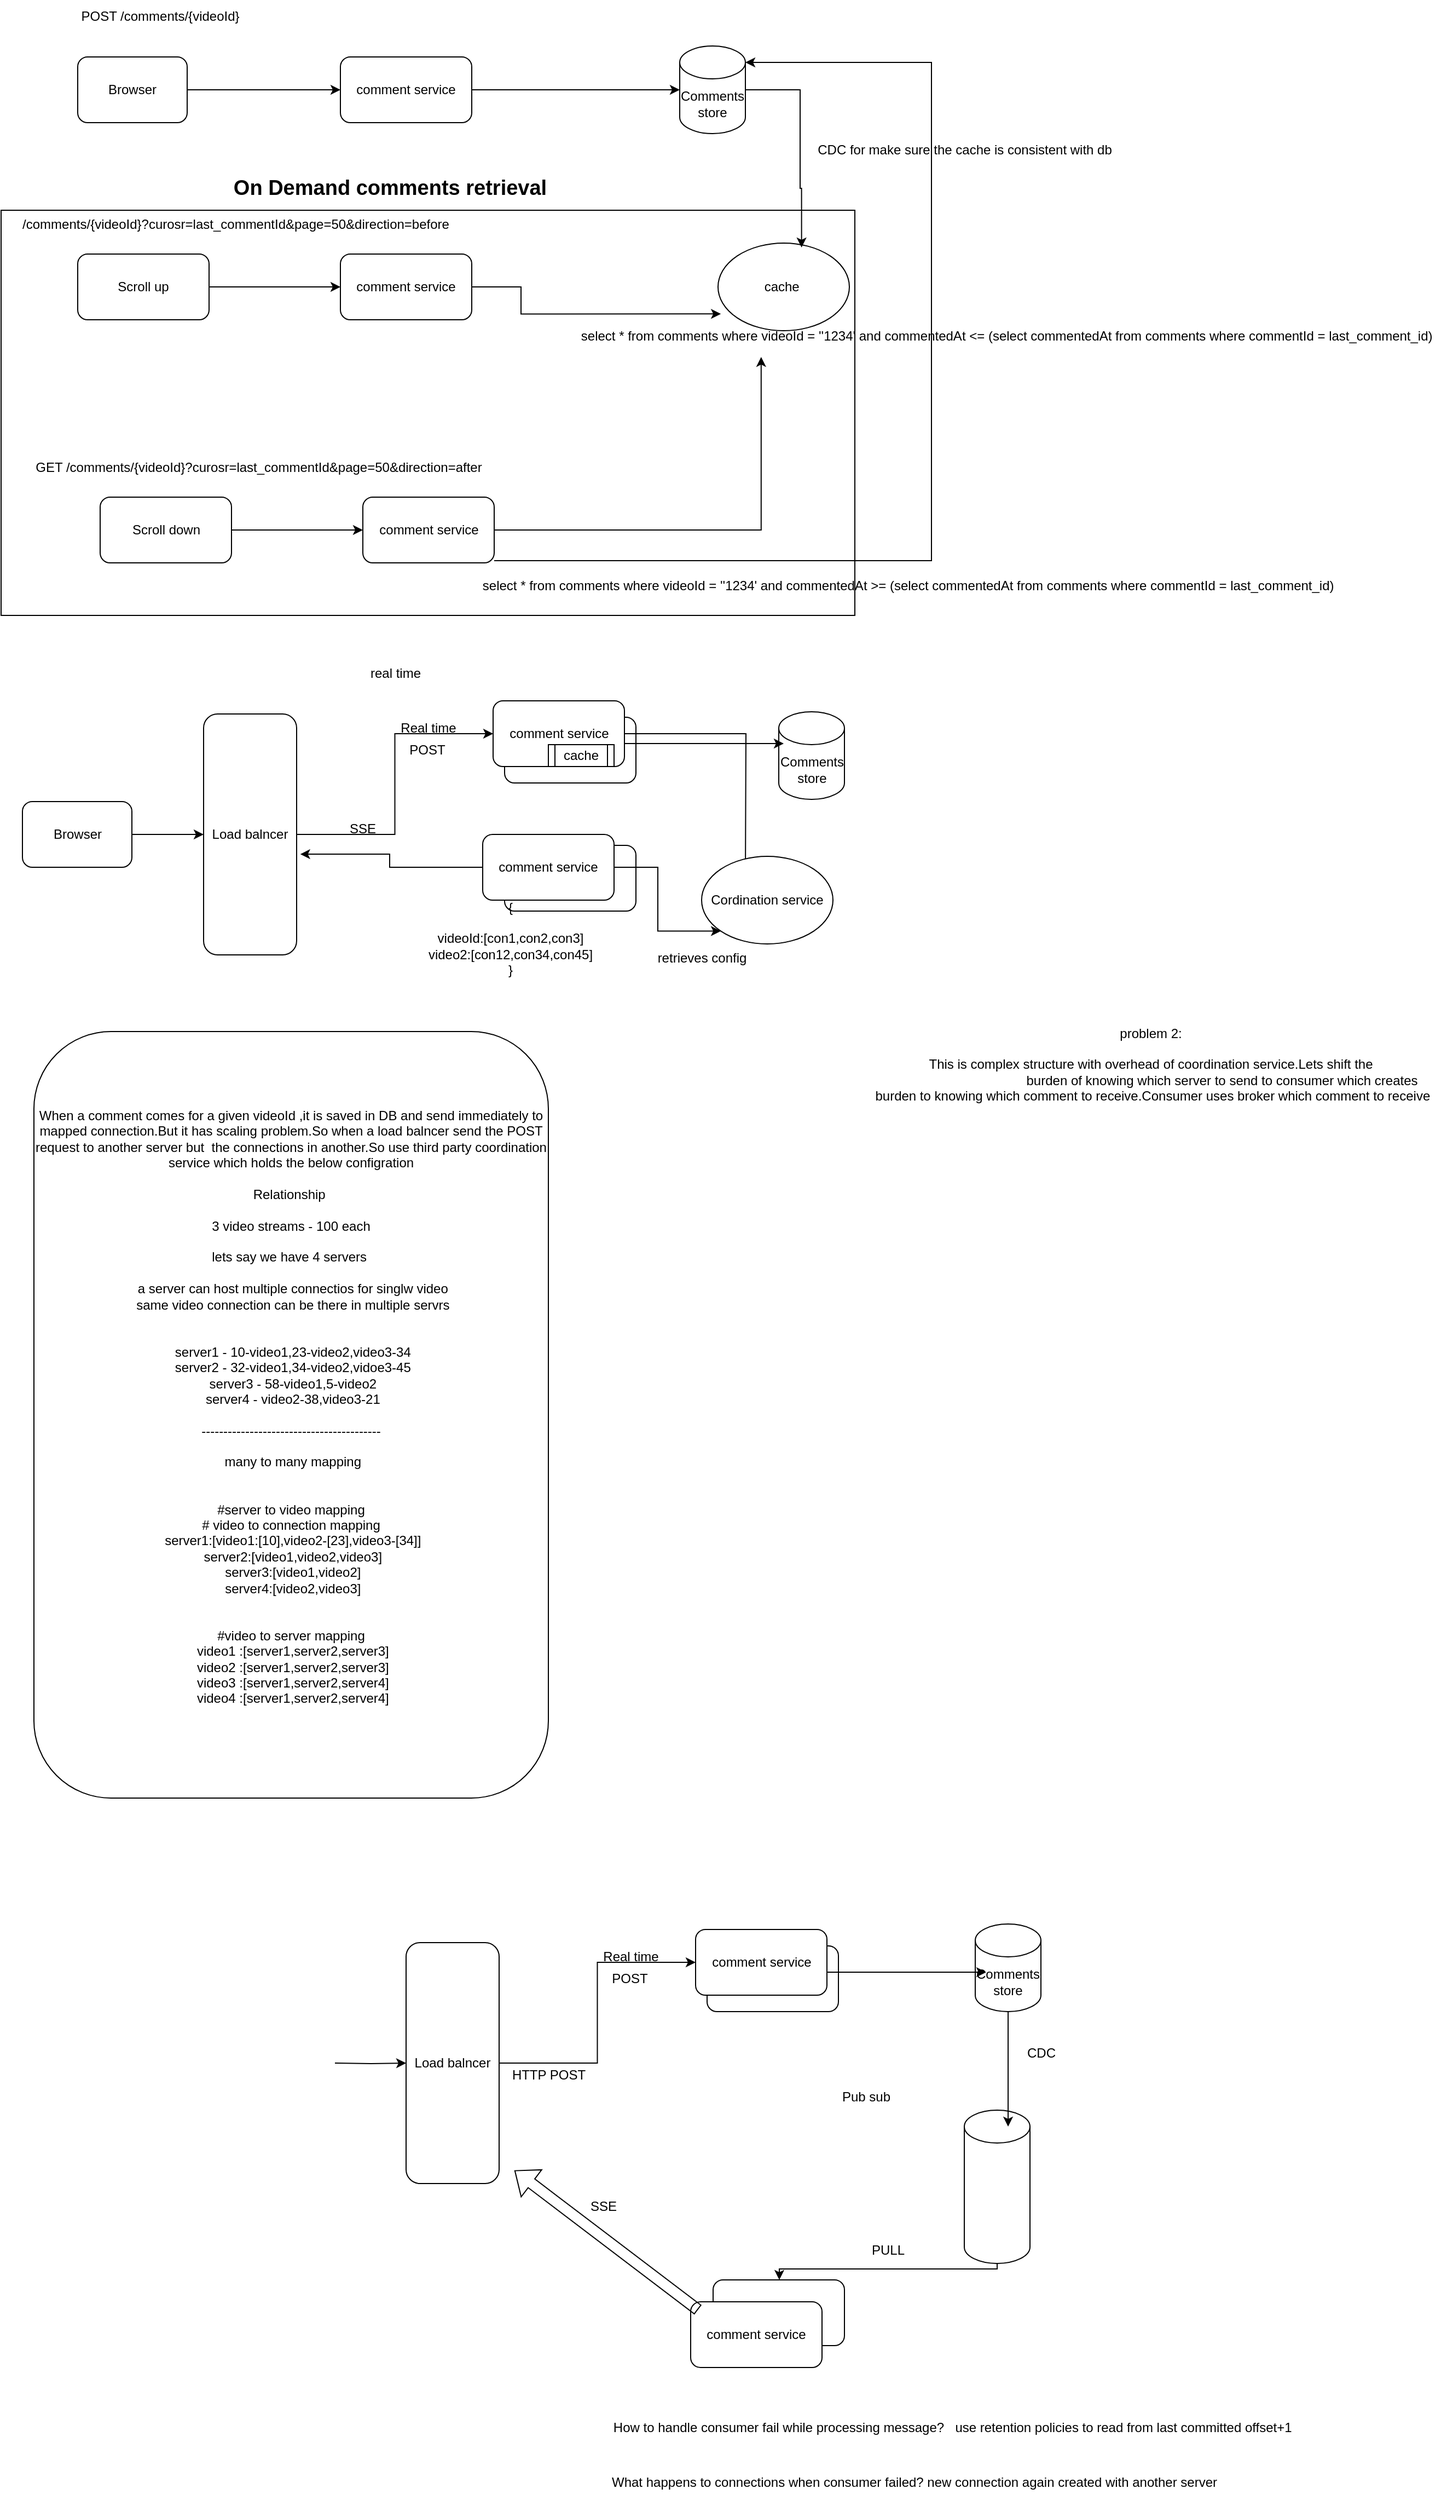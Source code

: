 <mxfile version="26.0.7">
  <diagram name="Page-1" id="bYMIOckP1fIGg-prLNnB">
    <mxGraphModel dx="794" dy="412" grid="1" gridSize="10" guides="1" tooltips="1" connect="1" arrows="1" fold="1" page="1" pageScale="1" pageWidth="3300" pageHeight="7300" math="0" shadow="0">
      <root>
        <mxCell id="0" />
        <mxCell id="1" parent="0" />
        <mxCell id="n_TKUcaKmwKP8UpNIGOf-70" value="" style="rounded=1;whiteSpace=wrap;html=1;" vertex="1" parent="1">
          <mxGeometry x="520" y="743" width="120" height="60" as="geometry" />
        </mxCell>
        <mxCell id="n_TKUcaKmwKP8UpNIGOf-67" value="" style="rounded=1;whiteSpace=wrap;html=1;" vertex="1" parent="1">
          <mxGeometry x="520" y="860" width="120" height="60" as="geometry" />
        </mxCell>
        <mxCell id="n_TKUcaKmwKP8UpNIGOf-31" value="" style="rounded=0;whiteSpace=wrap;html=1;" vertex="1" parent="1">
          <mxGeometry x="60" y="280" width="780" height="370" as="geometry" />
        </mxCell>
        <mxCell id="n_TKUcaKmwKP8UpNIGOf-7" style="edgeStyle=orthogonalEdgeStyle;rounded=0;orthogonalLoop=1;jettySize=auto;html=1;entryX=0;entryY=0.5;entryDx=0;entryDy=0;" edge="1" parent="1" source="n_TKUcaKmwKP8UpNIGOf-2" target="n_TKUcaKmwKP8UpNIGOf-3">
          <mxGeometry relative="1" as="geometry" />
        </mxCell>
        <mxCell id="n_TKUcaKmwKP8UpNIGOf-2" value="Browser" style="rounded=1;whiteSpace=wrap;html=1;" vertex="1" parent="1">
          <mxGeometry x="130" y="140" width="100" height="60" as="geometry" />
        </mxCell>
        <mxCell id="n_TKUcaKmwKP8UpNIGOf-3" value="comment service" style="rounded=1;whiteSpace=wrap;html=1;" vertex="1" parent="1">
          <mxGeometry x="370" y="140" width="120" height="60" as="geometry" />
        </mxCell>
        <mxCell id="n_TKUcaKmwKP8UpNIGOf-6" value="Comments store" style="shape=cylinder3;whiteSpace=wrap;html=1;boundedLbl=1;backgroundOutline=1;size=15;" vertex="1" parent="1">
          <mxGeometry x="680" y="130" width="60" height="80" as="geometry" />
        </mxCell>
        <mxCell id="n_TKUcaKmwKP8UpNIGOf-8" style="edgeStyle=orthogonalEdgeStyle;rounded=0;orthogonalLoop=1;jettySize=auto;html=1;entryX=0;entryY=0.5;entryDx=0;entryDy=0;entryPerimeter=0;" edge="1" parent="1" source="n_TKUcaKmwKP8UpNIGOf-3" target="n_TKUcaKmwKP8UpNIGOf-6">
          <mxGeometry relative="1" as="geometry" />
        </mxCell>
        <mxCell id="n_TKUcaKmwKP8UpNIGOf-13" style="edgeStyle=orthogonalEdgeStyle;rounded=0;orthogonalLoop=1;jettySize=auto;html=1;entryX=0;entryY=0.5;entryDx=0;entryDy=0;" edge="1" parent="1" source="n_TKUcaKmwKP8UpNIGOf-10" target="n_TKUcaKmwKP8UpNIGOf-12">
          <mxGeometry relative="1" as="geometry" />
        </mxCell>
        <mxCell id="n_TKUcaKmwKP8UpNIGOf-10" value="Scroll up" style="rounded=1;whiteSpace=wrap;html=1;" vertex="1" parent="1">
          <mxGeometry x="130" y="320" width="120" height="60" as="geometry" />
        </mxCell>
        <mxCell id="n_TKUcaKmwKP8UpNIGOf-11" value="POST /comments/{videoId}" style="text;html=1;align=center;verticalAlign=middle;resizable=0;points=[];autosize=1;strokeColor=none;fillColor=none;" vertex="1" parent="1">
          <mxGeometry x="120" y="88" width="170" height="30" as="geometry" />
        </mxCell>
        <mxCell id="n_TKUcaKmwKP8UpNIGOf-12" value="comment service" style="rounded=1;whiteSpace=wrap;html=1;" vertex="1" parent="1">
          <mxGeometry x="370" y="320" width="120" height="60" as="geometry" />
        </mxCell>
        <mxCell id="n_TKUcaKmwKP8UpNIGOf-17" value="/comments/{videoId}?curosr=last_commentId&amp;amp;page=50&amp;amp;direction=before" style="text;html=1;align=center;verticalAlign=middle;resizable=0;points=[];autosize=1;strokeColor=none;fillColor=none;" vertex="1" parent="1">
          <mxGeometry x="69" y="278" width="410" height="30" as="geometry" />
        </mxCell>
        <mxCell id="n_TKUcaKmwKP8UpNIGOf-24" style="edgeStyle=orthogonalEdgeStyle;rounded=0;orthogonalLoop=1;jettySize=auto;html=1;entryX=0;entryY=0.5;entryDx=0;entryDy=0;" edge="1" parent="1" source="n_TKUcaKmwKP8UpNIGOf-25" target="n_TKUcaKmwKP8UpNIGOf-27">
          <mxGeometry relative="1" as="geometry" />
        </mxCell>
        <mxCell id="n_TKUcaKmwKP8UpNIGOf-25" value="Scroll down" style="rounded=1;whiteSpace=wrap;html=1;" vertex="1" parent="1">
          <mxGeometry x="150.5" y="542" width="120" height="60" as="geometry" />
        </mxCell>
        <mxCell id="n_TKUcaKmwKP8UpNIGOf-26" style="edgeStyle=orthogonalEdgeStyle;rounded=0;orthogonalLoop=1;jettySize=auto;html=1;entryX=0.218;entryY=1.133;entryDx=0;entryDy=0;entryPerimeter=0;" edge="1" parent="1" source="n_TKUcaKmwKP8UpNIGOf-27" target="n_TKUcaKmwKP8UpNIGOf-33">
          <mxGeometry relative="1" as="geometry">
            <mxPoint x="710.5" y="572" as="targetPoint" />
          </mxGeometry>
        </mxCell>
        <mxCell id="n_TKUcaKmwKP8UpNIGOf-27" value="comment service" style="rounded=1;whiteSpace=wrap;html=1;" vertex="1" parent="1">
          <mxGeometry x="390.5" y="542" width="120" height="60" as="geometry" />
        </mxCell>
        <mxCell id="n_TKUcaKmwKP8UpNIGOf-29" value="GET /comments/{videoId}?curosr=last_commentId&amp;amp;page=50&amp;amp;direction=after" style="text;html=1;align=center;verticalAlign=middle;resizable=0;points=[];autosize=1;strokeColor=none;fillColor=none;" vertex="1" parent="1">
          <mxGeometry x="79.5" y="500" width="430" height="30" as="geometry" />
        </mxCell>
        <mxCell id="n_TKUcaKmwKP8UpNIGOf-32" value="&lt;b&gt;&lt;font style=&quot;font-size: 19px;&quot;&gt;On Demand comments retrieval&lt;/font&gt;&lt;/b&gt;" style="text;html=1;align=center;verticalAlign=middle;resizable=0;points=[];autosize=1;strokeColor=none;fillColor=none;" vertex="1" parent="1">
          <mxGeometry x="260" y="240" width="310" height="40" as="geometry" />
        </mxCell>
        <mxCell id="n_TKUcaKmwKP8UpNIGOf-33" value="select * from comments where videoId = &#39;&#39;1234&#39; and commentedAt &amp;lt;= (select commentedAt from comments where commentId = last_comment_id)&amp;nbsp;" style="text;html=1;align=center;verticalAlign=middle;resizable=0;points=[];autosize=1;strokeColor=none;fillColor=none;" vertex="1" parent="1">
          <mxGeometry x="580" y="380" width="800" height="30" as="geometry" />
        </mxCell>
        <mxCell id="n_TKUcaKmwKP8UpNIGOf-34" value="select * from comments where videoId = &#39;&#39;1234&#39; and commentedAt &amp;gt;= (select commentedAt from comments where commentId = last_comment_id)&amp;nbsp;" style="text;html=1;align=center;verticalAlign=middle;resizable=0;points=[];autosize=1;strokeColor=none;fillColor=none;" vertex="1" parent="1">
          <mxGeometry x="490" y="608" width="800" height="30" as="geometry" />
        </mxCell>
        <mxCell id="n_TKUcaKmwKP8UpNIGOf-61" style="edgeStyle=orthogonalEdgeStyle;rounded=0;orthogonalLoop=1;jettySize=auto;html=1;entryX=0;entryY=0.5;entryDx=0;entryDy=0;" edge="1" parent="1" source="n_TKUcaKmwKP8UpNIGOf-65" target="n_TKUcaKmwKP8UpNIGOf-60">
          <mxGeometry relative="1" as="geometry" />
        </mxCell>
        <mxCell id="n_TKUcaKmwKP8UpNIGOf-43" value="Browser" style="rounded=1;whiteSpace=wrap;html=1;" vertex="1" parent="1">
          <mxGeometry x="79.5" y="820" width="100" height="60" as="geometry" />
        </mxCell>
        <mxCell id="n_TKUcaKmwKP8UpNIGOf-75" style="edgeStyle=orthogonalEdgeStyle;rounded=0;orthogonalLoop=1;jettySize=auto;html=1;entryX=0;entryY=1;entryDx=0;entryDy=0;" edge="1" parent="1" source="n_TKUcaKmwKP8UpNIGOf-44" target="n_TKUcaKmwKP8UpNIGOf-73">
          <mxGeometry relative="1" as="geometry" />
        </mxCell>
        <mxCell id="n_TKUcaKmwKP8UpNIGOf-44" value="comment service" style="rounded=1;whiteSpace=wrap;html=1;" vertex="1" parent="1">
          <mxGeometry x="500" y="850" width="120" height="60" as="geometry" />
        </mxCell>
        <mxCell id="n_TKUcaKmwKP8UpNIGOf-45" value="Comments store" style="shape=cylinder3;whiteSpace=wrap;html=1;boundedLbl=1;backgroundOutline=1;size=15;" vertex="1" parent="1">
          <mxGeometry x="770.5" y="738" width="60" height="80" as="geometry" />
        </mxCell>
        <mxCell id="n_TKUcaKmwKP8UpNIGOf-46" style="edgeStyle=orthogonalEdgeStyle;rounded=0;orthogonalLoop=1;jettySize=auto;html=1;entryX=0;entryY=0.5;entryDx=0;entryDy=0;entryPerimeter=0;" edge="1" parent="1">
          <mxGeometry relative="1" as="geometry">
            <mxPoint x="585" y="767" as="sourcePoint" />
            <mxPoint x="775" y="767" as="targetPoint" />
          </mxGeometry>
        </mxCell>
        <mxCell id="n_TKUcaKmwKP8UpNIGOf-47" value="Real time" style="text;html=1;align=center;verticalAlign=middle;resizable=0;points=[];autosize=1;strokeColor=none;fillColor=none;" vertex="1" parent="1">
          <mxGeometry x="415" y="738" width="70" height="30" as="geometry" />
        </mxCell>
        <mxCell id="n_TKUcaKmwKP8UpNIGOf-48" value="SSE" style="text;html=1;align=center;verticalAlign=middle;resizable=0;points=[];autosize=1;strokeColor=none;fillColor=none;" vertex="1" parent="1">
          <mxGeometry x="365" y="830" width="50" height="30" as="geometry" />
        </mxCell>
        <mxCell id="n_TKUcaKmwKP8UpNIGOf-58" value="{&lt;div&gt;&lt;br&gt;&lt;/div&gt;&lt;div&gt;videoId:[con1,con2,con3]&lt;/div&gt;&lt;div&gt;video2:[con12,con34,con45]&lt;/div&gt;&lt;div&gt;}&lt;/div&gt;" style="text;html=1;align=center;verticalAlign=middle;resizable=0;points=[];autosize=1;strokeColor=none;fillColor=none;" vertex="1" parent="1">
          <mxGeometry x="440" y="900" width="170" height="90" as="geometry" />
        </mxCell>
        <mxCell id="n_TKUcaKmwKP8UpNIGOf-71" style="edgeStyle=orthogonalEdgeStyle;rounded=0;orthogonalLoop=1;jettySize=auto;html=1;" edge="1" parent="1" source="n_TKUcaKmwKP8UpNIGOf-60">
          <mxGeometry relative="1" as="geometry">
            <mxPoint x="740" y="890" as="targetPoint" />
          </mxGeometry>
        </mxCell>
        <mxCell id="n_TKUcaKmwKP8UpNIGOf-60" value="comment service" style="rounded=1;whiteSpace=wrap;html=1;" vertex="1" parent="1">
          <mxGeometry x="509.5" y="728" width="120" height="60" as="geometry" />
        </mxCell>
        <mxCell id="n_TKUcaKmwKP8UpNIGOf-62" value="POST" style="text;html=1;align=center;verticalAlign=middle;resizable=0;points=[];autosize=1;strokeColor=none;fillColor=none;" vertex="1" parent="1">
          <mxGeometry x="419" y="758" width="60" height="30" as="geometry" />
        </mxCell>
        <mxCell id="n_TKUcaKmwKP8UpNIGOf-64" value="&lt;div&gt;When a comment comes for a given videoId ,it is saved in DB and send immediately to mapped connection.But it has scaling problem.So when a load balncer send the POST request to another server but&amp;nbsp; the connections in another.So use third party coordination service which holds the below configration&lt;/div&gt;&lt;div&gt;&lt;br&gt;&lt;/div&gt;&lt;div&gt;Relationship&amp;nbsp;&lt;/div&gt;&lt;div&gt;&lt;br&gt;&lt;/div&gt;&lt;div&gt;3 video streams - 100 each&lt;/div&gt;&lt;div&gt;&lt;br&gt;&lt;/div&gt;&lt;div&gt;lets say we have 4 servers&amp;nbsp;&lt;/div&gt;&lt;div&gt;&amp;nbsp;&lt;/div&gt;&lt;div&gt;&amp;nbsp;a server can host multiple connectios for singlw video&lt;/div&gt;&lt;div&gt;&amp;nbsp;same video connection can be there in multiple servrs&lt;/div&gt;&lt;div&gt;&lt;br&gt;&lt;/div&gt;&lt;div&gt;&lt;br&gt;&lt;/div&gt;&lt;div&gt;&amp;nbsp;server1 - 10-video1,23-video2,video3-34&lt;/div&gt;&lt;div&gt;&amp;nbsp;server2 - 32-video1,34-video2,vidoe3-45&lt;/div&gt;&lt;div&gt;&amp;nbsp;server3 - 58-video1,5-video2&lt;/div&gt;&lt;div&gt;&amp;nbsp;server4 - video2-38,video3-21&lt;/div&gt;&lt;div&gt;&lt;br&gt;&lt;/div&gt;&lt;div&gt;-----------------------------------------&lt;/div&gt;&lt;div&gt;&lt;br&gt;&lt;/div&gt;&lt;div&gt;&amp;nbsp;many to many mapping&lt;/div&gt;&lt;div&gt;&lt;br&gt;&lt;/div&gt;&lt;div&gt;&amp;nbsp;&lt;/div&gt;&lt;div&gt;#server to video mapping&lt;/div&gt;&lt;div&gt;# video to connection mapping&lt;/div&gt;&lt;div&gt;&amp;nbsp;server1:[video1:[10],video2-[23],video3-[34]]&lt;/div&gt;&lt;div&gt;&amp;nbsp;server2:[video1,video2,video3]&lt;/div&gt;&lt;div&gt;&amp;nbsp;server3:[video1,video2]&lt;/div&gt;&lt;div&gt;&amp;nbsp;server4:[video2,video3]&lt;/div&gt;&lt;div&gt;&lt;br&gt;&lt;/div&gt;&lt;div&gt;&amp;nbsp;&lt;/div&gt;&lt;div&gt;#video to server mapping&lt;/div&gt;&lt;div&gt;&amp;nbsp;video1 :[server1,server2,server3]&lt;/div&gt;&lt;div&gt;&amp;nbsp;video2 :[server1,server2,server3]&lt;/div&gt;&lt;div&gt;&amp;nbsp;video3 :[server1,server2,server4]&lt;/div&gt;&lt;div&gt;&amp;nbsp;video4 :[server1,server2,server4]&lt;/div&gt;&lt;div&gt;&lt;br&gt;&lt;/div&gt;" style="rounded=1;whiteSpace=wrap;html=1;" vertex="1" parent="1">
          <mxGeometry x="90" y="1030" width="470" height="700" as="geometry" />
        </mxCell>
        <mxCell id="n_TKUcaKmwKP8UpNIGOf-66" value="" style="edgeStyle=orthogonalEdgeStyle;rounded=0;orthogonalLoop=1;jettySize=auto;html=1;entryX=0;entryY=0.5;entryDx=0;entryDy=0;" edge="1" parent="1" source="n_TKUcaKmwKP8UpNIGOf-43" target="n_TKUcaKmwKP8UpNIGOf-65">
          <mxGeometry relative="1" as="geometry">
            <mxPoint x="220" y="870" as="sourcePoint" />
            <mxPoint x="460" y="798" as="targetPoint" />
          </mxGeometry>
        </mxCell>
        <mxCell id="n_TKUcaKmwKP8UpNIGOf-65" value="Load balncer" style="rounded=1;whiteSpace=wrap;html=1;" vertex="1" parent="1">
          <mxGeometry x="245" y="740" width="85" height="220" as="geometry" />
        </mxCell>
        <mxCell id="n_TKUcaKmwKP8UpNIGOf-69" style="edgeStyle=orthogonalEdgeStyle;rounded=0;orthogonalLoop=1;jettySize=auto;html=1;entryX=1.039;entryY=0.582;entryDx=0;entryDy=0;entryPerimeter=0;" edge="1" parent="1" source="n_TKUcaKmwKP8UpNIGOf-44" target="n_TKUcaKmwKP8UpNIGOf-65">
          <mxGeometry relative="1" as="geometry" />
        </mxCell>
        <mxCell id="n_TKUcaKmwKP8UpNIGOf-73" value="Cordination service" style="ellipse;whiteSpace=wrap;html=1;" vertex="1" parent="1">
          <mxGeometry x="700" y="870" width="120" height="80" as="geometry" />
        </mxCell>
        <mxCell id="n_TKUcaKmwKP8UpNIGOf-74" value="cache" style="shape=process;whiteSpace=wrap;html=1;backgroundOutline=1;" vertex="1" parent="1">
          <mxGeometry x="560" y="768" width="60" height="20" as="geometry" />
        </mxCell>
        <mxCell id="n_TKUcaKmwKP8UpNIGOf-76" value="retrieves config" style="text;html=1;align=center;verticalAlign=middle;resizable=0;points=[];autosize=1;strokeColor=none;fillColor=none;" vertex="1" parent="1">
          <mxGeometry x="650" y="948" width="100" height="30" as="geometry" />
        </mxCell>
        <mxCell id="n_TKUcaKmwKP8UpNIGOf-77" value="real time" style="text;html=1;align=center;verticalAlign=middle;resizable=0;points=[];autosize=1;strokeColor=none;fillColor=none;" vertex="1" parent="1">
          <mxGeometry x="385" y="688" width="70" height="30" as="geometry" />
        </mxCell>
        <mxCell id="n_TKUcaKmwKP8UpNIGOf-79" value="" style="rounded=1;whiteSpace=wrap;html=1;" vertex="1" parent="1">
          <mxGeometry x="705" y="1865" width="120" height="60" as="geometry" />
        </mxCell>
        <mxCell id="n_TKUcaKmwKP8UpNIGOf-80" value="" style="rounded=1;whiteSpace=wrap;html=1;" vertex="1" parent="1">
          <mxGeometry x="710.5" y="2170" width="120" height="60" as="geometry" />
        </mxCell>
        <mxCell id="n_TKUcaKmwKP8UpNIGOf-81" style="edgeStyle=orthogonalEdgeStyle;rounded=0;orthogonalLoop=1;jettySize=auto;html=1;entryX=0;entryY=0.5;entryDx=0;entryDy=0;" edge="1" parent="1" source="n_TKUcaKmwKP8UpNIGOf-92" target="n_TKUcaKmwKP8UpNIGOf-89">
          <mxGeometry relative="1" as="geometry" />
        </mxCell>
        <mxCell id="n_TKUcaKmwKP8UpNIGOf-83" value="comment service" style="rounded=1;whiteSpace=wrap;html=1;" vertex="1" parent="1">
          <mxGeometry x="690" y="2190" width="120" height="60" as="geometry" />
        </mxCell>
        <mxCell id="n_TKUcaKmwKP8UpNIGOf-84" value="Comments store" style="shape=cylinder3;whiteSpace=wrap;html=1;boundedLbl=1;backgroundOutline=1;size=15;" vertex="1" parent="1">
          <mxGeometry x="950" y="1845" width="60" height="80" as="geometry" />
        </mxCell>
        <mxCell id="n_TKUcaKmwKP8UpNIGOf-85" style="edgeStyle=orthogonalEdgeStyle;rounded=0;orthogonalLoop=1;jettySize=auto;html=1;entryX=0;entryY=0.5;entryDx=0;entryDy=0;entryPerimeter=0;" edge="1" parent="1">
          <mxGeometry relative="1" as="geometry">
            <mxPoint x="770" y="1889" as="sourcePoint" />
            <mxPoint x="960" y="1889" as="targetPoint" />
          </mxGeometry>
        </mxCell>
        <mxCell id="n_TKUcaKmwKP8UpNIGOf-86" value="Real time" style="text;html=1;align=center;verticalAlign=middle;resizable=0;points=[];autosize=1;strokeColor=none;fillColor=none;" vertex="1" parent="1">
          <mxGeometry x="600" y="1860" width="70" height="30" as="geometry" />
        </mxCell>
        <mxCell id="n_TKUcaKmwKP8UpNIGOf-89" value="comment service" style="rounded=1;whiteSpace=wrap;html=1;" vertex="1" parent="1">
          <mxGeometry x="694.5" y="1850" width="120" height="60" as="geometry" />
        </mxCell>
        <mxCell id="n_TKUcaKmwKP8UpNIGOf-90" value="POST" style="text;html=1;align=center;verticalAlign=middle;resizable=0;points=[];autosize=1;strokeColor=none;fillColor=none;" vertex="1" parent="1">
          <mxGeometry x="604" y="1880" width="60" height="30" as="geometry" />
        </mxCell>
        <mxCell id="n_TKUcaKmwKP8UpNIGOf-91" value="" style="edgeStyle=orthogonalEdgeStyle;rounded=0;orthogonalLoop=1;jettySize=auto;html=1;entryX=0;entryY=0.5;entryDx=0;entryDy=0;" edge="1" parent="1" target="n_TKUcaKmwKP8UpNIGOf-92">
          <mxGeometry relative="1" as="geometry">
            <mxPoint x="365" y="1972" as="sourcePoint" />
            <mxPoint x="645" y="1920" as="targetPoint" />
          </mxGeometry>
        </mxCell>
        <mxCell id="n_TKUcaKmwKP8UpNIGOf-92" value="Load balncer" style="rounded=1;whiteSpace=wrap;html=1;" vertex="1" parent="1">
          <mxGeometry x="430" y="1862" width="85" height="220" as="geometry" />
        </mxCell>
        <mxCell id="n_TKUcaKmwKP8UpNIGOf-113" style="edgeStyle=orthogonalEdgeStyle;rounded=0;orthogonalLoop=1;jettySize=auto;html=1;" edge="1" parent="1" source="n_TKUcaKmwKP8UpNIGOf-97" target="n_TKUcaKmwKP8UpNIGOf-80">
          <mxGeometry relative="1" as="geometry">
            <Array as="points">
              <mxPoint x="970" y="2160" />
              <mxPoint x="771" y="2160" />
            </Array>
          </mxGeometry>
        </mxCell>
        <mxCell id="n_TKUcaKmwKP8UpNIGOf-97" value="" style="shape=cylinder3;whiteSpace=wrap;html=1;boundedLbl=1;backgroundOutline=1;size=15;" vertex="1" parent="1">
          <mxGeometry x="940" y="2015" width="60" height="140" as="geometry" />
        </mxCell>
        <mxCell id="n_TKUcaKmwKP8UpNIGOf-99" value="Pub sub" style="text;html=1;align=center;verticalAlign=middle;resizable=0;points=[];autosize=1;strokeColor=none;fillColor=none;" vertex="1" parent="1">
          <mxGeometry x="815" y="1988" width="70" height="30" as="geometry" />
        </mxCell>
        <mxCell id="n_TKUcaKmwKP8UpNIGOf-101" value="use retention policies to read from last committed offset+1" style="text;html=1;align=center;verticalAlign=middle;resizable=0;points=[];autosize=1;strokeColor=none;fillColor=none;" vertex="1" parent="1">
          <mxGeometry x="920" y="2290" width="330" height="30" as="geometry" />
        </mxCell>
        <mxCell id="n_TKUcaKmwKP8UpNIGOf-102" value="&lt;span style=&quot;color: rgba(0, 0, 0, 0); font-family: monospace; font-size: 0px; text-align: start;&quot;&gt;%3CmxGraphModel%3E%3Croot%3E%3CmxCell%20id%3D%220%22%2F%3E%3CmxCell%20id%3D%221%22%20parent%3D%220%22%2F%3E%3CmxCell%20id%3D%222%22%20value%3D%22SSE%22%20style%3D%22text%3Bhtml%3D1%3Balign%3Dcenter%3BverticalAlign%3Dmiddle%3Bresizable%3D0%3Bpoints%3D%5B%5D%3Bautosize%3D1%3BstrokeColor%3Dnone%3BfillColor%3Dnone%3B%22%20vertex%3D%221%22%20parent%3D%221%22%3E%3CmxGeometry%20x%3D%22550%22%20y%3D%221952%22%20width%3D%2250%22%20height%3D%2230%22%20as%3D%22geometry%22%2F%3E%3C%2FmxCell%3E%3C%2Froot%3E%3C%2FmxGraphModel%3E&lt;/span&gt;" style="text;html=1;align=center;verticalAlign=middle;resizable=0;points=[];autosize=1;strokeColor=none;fillColor=none;" vertex="1" parent="1">
          <mxGeometry x="610" y="2188" width="20" height="30" as="geometry" />
        </mxCell>
        <mxCell id="n_TKUcaKmwKP8UpNIGOf-103" value="" style="shape=flexArrow;endArrow=classic;html=1;rounded=0;exitX=0.056;exitY=0.122;exitDx=0;exitDy=0;exitPerimeter=0;" edge="1" parent="1" source="n_TKUcaKmwKP8UpNIGOf-83">
          <mxGeometry width="50" height="50" relative="1" as="geometry">
            <mxPoint x="479" y="2120" as="sourcePoint" />
            <mxPoint x="529" y="2070" as="targetPoint" />
          </mxGeometry>
        </mxCell>
        <mxCell id="n_TKUcaKmwKP8UpNIGOf-104" value="SSE" style="text;html=1;align=center;verticalAlign=middle;resizable=0;points=[];autosize=1;strokeColor=none;fillColor=none;" vertex="1" parent="1">
          <mxGeometry x="585" y="2088" width="50" height="30" as="geometry" />
        </mxCell>
        <mxCell id="n_TKUcaKmwKP8UpNIGOf-105" value="HTTP POST" style="text;html=1;align=center;verticalAlign=middle;resizable=0;points=[];autosize=1;strokeColor=none;fillColor=none;" vertex="1" parent="1">
          <mxGeometry x="515" y="1968" width="90" height="30" as="geometry" />
        </mxCell>
        <mxCell id="n_TKUcaKmwKP8UpNIGOf-106" style="edgeStyle=orthogonalEdgeStyle;rounded=0;orthogonalLoop=1;jettySize=auto;html=1;entryX=0.172;entryY=-0.178;entryDx=0;entryDy=0;entryPerimeter=0;" edge="1" parent="1" source="n_TKUcaKmwKP8UpNIGOf-12" target="n_TKUcaKmwKP8UpNIGOf-33">
          <mxGeometry relative="1" as="geometry" />
        </mxCell>
        <mxCell id="n_TKUcaKmwKP8UpNIGOf-107" value="cache&amp;nbsp;" style="ellipse;whiteSpace=wrap;html=1;" vertex="1" parent="1">
          <mxGeometry x="715" y="310" width="120" height="80" as="geometry" />
        </mxCell>
        <mxCell id="n_TKUcaKmwKP8UpNIGOf-108" style="edgeStyle=orthogonalEdgeStyle;rounded=0;orthogonalLoop=1;jettySize=auto;html=1;entryX=0.636;entryY=0.05;entryDx=0;entryDy=0;entryPerimeter=0;" edge="1" parent="1" source="n_TKUcaKmwKP8UpNIGOf-6" target="n_TKUcaKmwKP8UpNIGOf-107">
          <mxGeometry relative="1" as="geometry">
            <Array as="points">
              <mxPoint x="790" y="170" />
              <mxPoint x="790" y="260" />
              <mxPoint x="791" y="260" />
            </Array>
          </mxGeometry>
        </mxCell>
        <mxCell id="n_TKUcaKmwKP8UpNIGOf-109" value="CDC for make sure the cache is consistent with db" style="text;html=1;align=center;verticalAlign=middle;resizable=0;points=[];autosize=1;strokeColor=none;fillColor=none;" vertex="1" parent="1">
          <mxGeometry x="795" y="210" width="290" height="30" as="geometry" />
        </mxCell>
        <mxCell id="n_TKUcaKmwKP8UpNIGOf-110" style="edgeStyle=orthogonalEdgeStyle;rounded=0;orthogonalLoop=1;jettySize=auto;html=1;entryX=1;entryY=0;entryDx=0;entryDy=15;entryPerimeter=0;" edge="1" parent="1" source="n_TKUcaKmwKP8UpNIGOf-27" target="n_TKUcaKmwKP8UpNIGOf-6">
          <mxGeometry relative="1" as="geometry">
            <Array as="points">
              <mxPoint x="910" y="600" />
              <mxPoint x="910" y="145" />
            </Array>
          </mxGeometry>
        </mxCell>
        <mxCell id="n_TKUcaKmwKP8UpNIGOf-111" style="edgeStyle=orthogonalEdgeStyle;rounded=0;orthogonalLoop=1;jettySize=auto;html=1;entryX=0.667;entryY=0.107;entryDx=0;entryDy=0;entryPerimeter=0;" edge="1" parent="1" source="n_TKUcaKmwKP8UpNIGOf-84" target="n_TKUcaKmwKP8UpNIGOf-97">
          <mxGeometry relative="1" as="geometry" />
        </mxCell>
        <mxCell id="n_TKUcaKmwKP8UpNIGOf-112" value="CDC" style="text;html=1;align=center;verticalAlign=middle;resizable=0;points=[];autosize=1;strokeColor=none;fillColor=none;" vertex="1" parent="1">
          <mxGeometry x="985" y="1948" width="50" height="30" as="geometry" />
        </mxCell>
        <mxCell id="n_TKUcaKmwKP8UpNIGOf-114" value="PULL" style="text;html=1;align=center;verticalAlign=middle;resizable=0;points=[];autosize=1;strokeColor=none;fillColor=none;" vertex="1" parent="1">
          <mxGeometry x="845" y="2128" width="50" height="30" as="geometry" />
        </mxCell>
        <mxCell id="n_TKUcaKmwKP8UpNIGOf-115" value="How to handle consumer fail while processing message?" style="text;html=1;align=center;verticalAlign=middle;resizable=0;points=[];autosize=1;strokeColor=none;fillColor=none;" vertex="1" parent="1">
          <mxGeometry x="605" y="2290" width="330" height="30" as="geometry" />
        </mxCell>
        <mxCell id="n_TKUcaKmwKP8UpNIGOf-116" value="What happens to connections when consumer failed? new connection again created with another server" style="text;html=1;align=center;verticalAlign=middle;resizable=0;points=[];autosize=1;strokeColor=none;fillColor=none;" vertex="1" parent="1">
          <mxGeometry x="604" y="2340" width="580" height="30" as="geometry" />
        </mxCell>
        <mxCell id="n_TKUcaKmwKP8UpNIGOf-117" value="&lt;div&gt;problem 2:&lt;/div&gt;&lt;div&gt;&lt;br&gt;&lt;/div&gt;&lt;div&gt;This is complex structure with overhead of coordination service.Lets shift the&lt;/div&gt;&lt;div&gt;&amp;nbsp; &amp;nbsp; &amp;nbsp; &amp;nbsp; &amp;nbsp; &amp;nbsp; &amp;nbsp; &amp;nbsp; &amp;nbsp; &amp;nbsp; &amp;nbsp; &amp;nbsp; &amp;nbsp; &amp;nbsp; &amp;nbsp; &amp;nbsp; &amp;nbsp; &amp;nbsp; &amp;nbsp; &amp;nbsp;burden of knowing which server to send to consumer which creates&lt;/div&gt;&lt;div&gt;&amp;nbsp;burden to knowing which comment to receive.Consumer uses broker which comment to receive&lt;/div&gt;" style="text;html=1;align=center;verticalAlign=middle;resizable=0;points=[];autosize=1;strokeColor=none;fillColor=none;" vertex="1" parent="1">
          <mxGeometry x="845" y="1015" width="530" height="90" as="geometry" />
        </mxCell>
      </root>
    </mxGraphModel>
  </diagram>
</mxfile>
